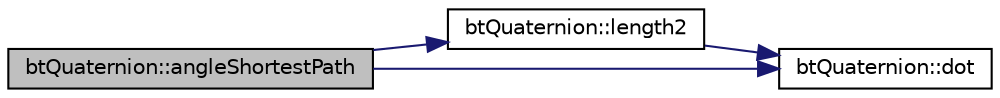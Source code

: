 digraph "btQuaternion::angleShortestPath"
{
  edge [fontname="Helvetica",fontsize="10",labelfontname="Helvetica",labelfontsize="10"];
  node [fontname="Helvetica",fontsize="10",shape=record];
  rankdir="LR";
  Node1 [label="btQuaternion::angleShortestPath",height=0.2,width=0.4,color="black", fillcolor="grey75", style="filled", fontcolor="black"];
  Node1 -> Node2 [color="midnightblue",fontsize="10",style="solid",fontname="Helvetica"];
  Node2 [label="btQuaternion::length2",height=0.2,width=0.4,color="black", fillcolor="white", style="filled",URL="$classbt_quaternion.html#a59cc2f3a2c732aba98cd43764165b8cd",tooltip="Return the length squared of the quaternion. "];
  Node2 -> Node3 [color="midnightblue",fontsize="10",style="solid",fontname="Helvetica"];
  Node3 [label="btQuaternion::dot",height=0.2,width=0.4,color="black", fillcolor="white", style="filled",URL="$classbt_quaternion.html#a37e450f3206a7b6f3f55049e297fb403",tooltip="Return the dot product between this quaternion and another. "];
  Node1 -> Node3 [color="midnightblue",fontsize="10",style="solid",fontname="Helvetica"];
}
